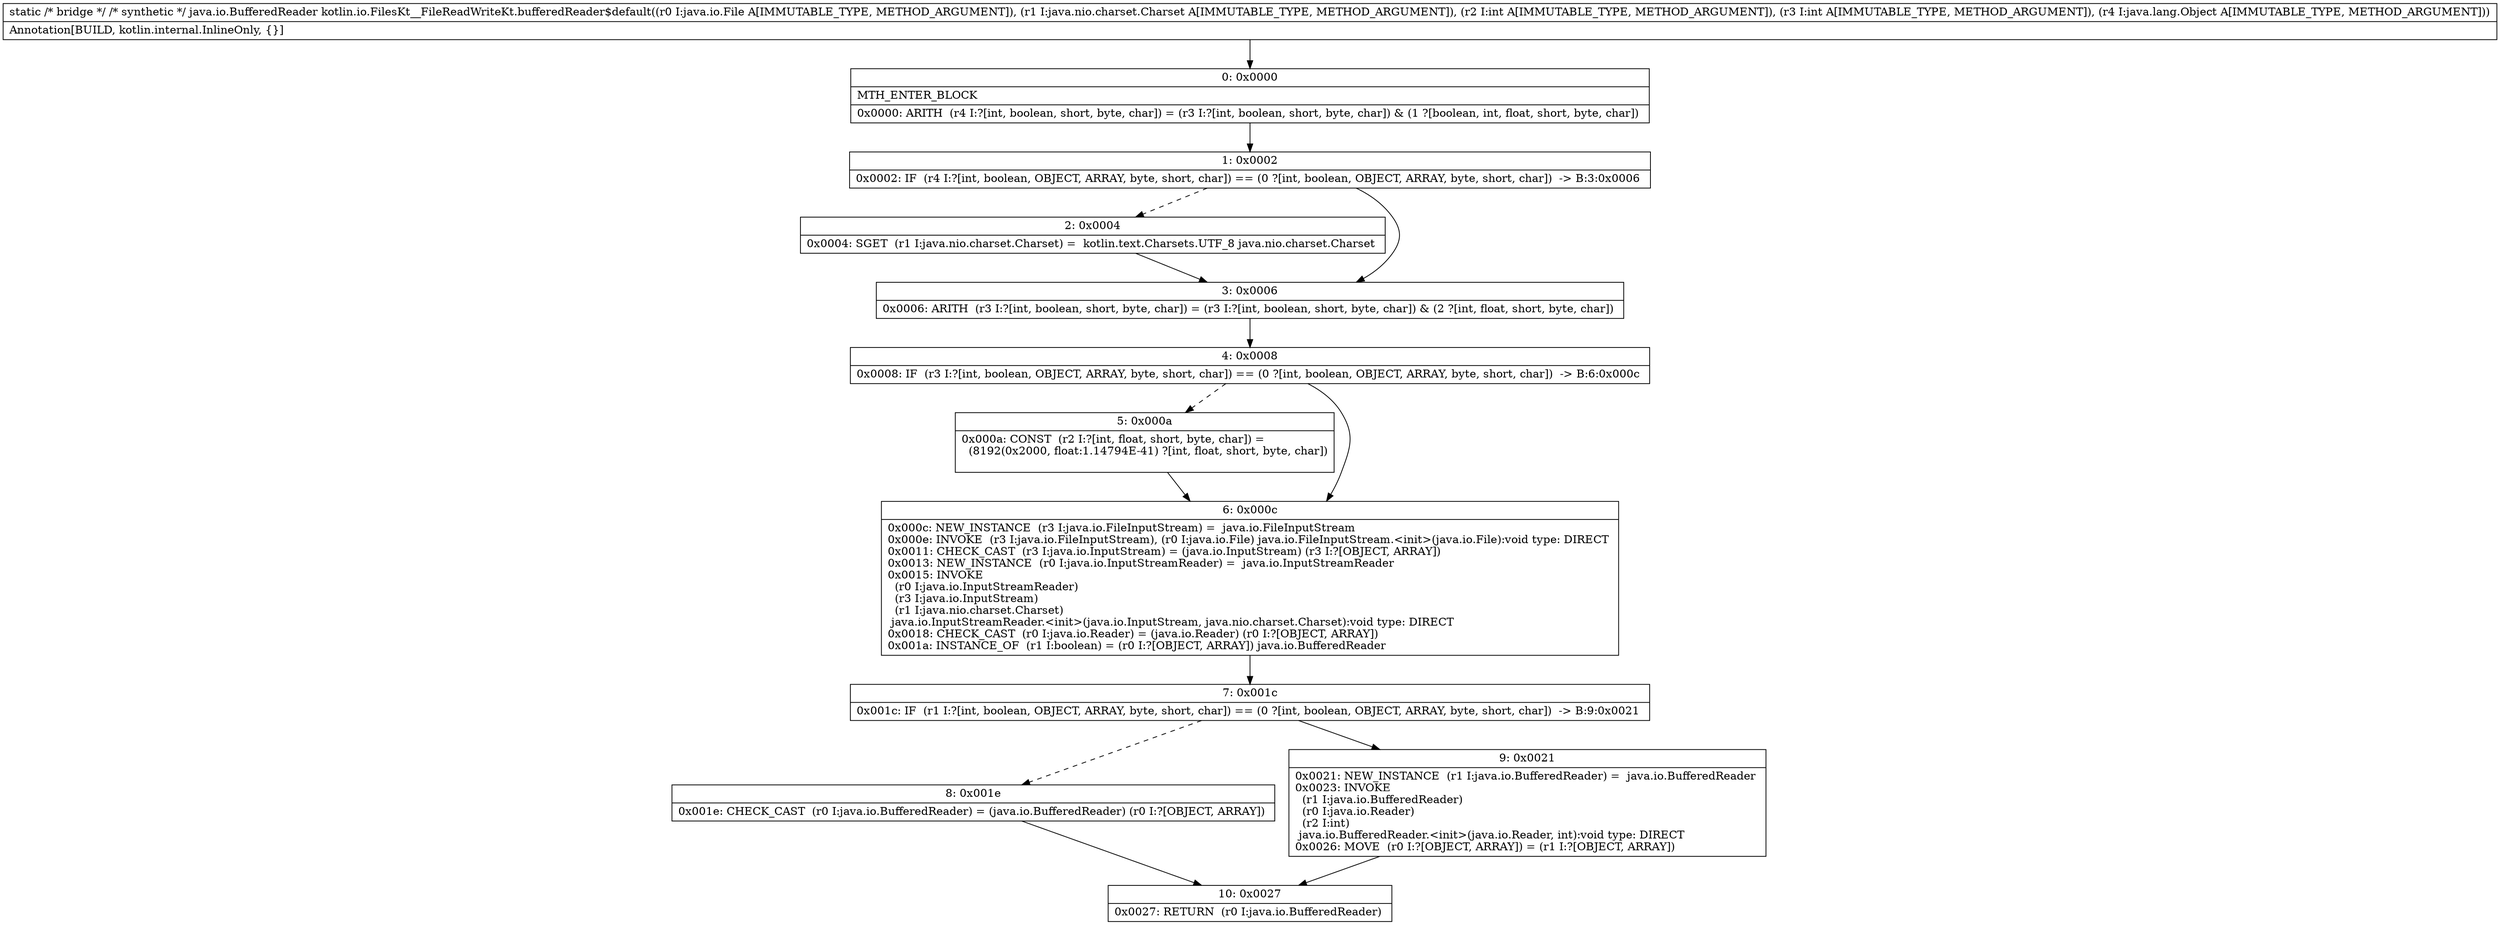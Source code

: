 digraph "CFG forkotlin.io.FilesKt__FileReadWriteKt.bufferedReader$default(Ljava\/io\/File;Ljava\/nio\/charset\/Charset;IILjava\/lang\/Object;)Ljava\/io\/BufferedReader;" {
Node_0 [shape=record,label="{0\:\ 0x0000|MTH_ENTER_BLOCK\l|0x0000: ARITH  (r4 I:?[int, boolean, short, byte, char]) = (r3 I:?[int, boolean, short, byte, char]) & (1 ?[boolean, int, float, short, byte, char]) \l}"];
Node_1 [shape=record,label="{1\:\ 0x0002|0x0002: IF  (r4 I:?[int, boolean, OBJECT, ARRAY, byte, short, char]) == (0 ?[int, boolean, OBJECT, ARRAY, byte, short, char])  \-\> B:3:0x0006 \l}"];
Node_2 [shape=record,label="{2\:\ 0x0004|0x0004: SGET  (r1 I:java.nio.charset.Charset) =  kotlin.text.Charsets.UTF_8 java.nio.charset.Charset \l}"];
Node_3 [shape=record,label="{3\:\ 0x0006|0x0006: ARITH  (r3 I:?[int, boolean, short, byte, char]) = (r3 I:?[int, boolean, short, byte, char]) & (2 ?[int, float, short, byte, char]) \l}"];
Node_4 [shape=record,label="{4\:\ 0x0008|0x0008: IF  (r3 I:?[int, boolean, OBJECT, ARRAY, byte, short, char]) == (0 ?[int, boolean, OBJECT, ARRAY, byte, short, char])  \-\> B:6:0x000c \l}"];
Node_5 [shape=record,label="{5\:\ 0x000a|0x000a: CONST  (r2 I:?[int, float, short, byte, char]) = \l  (8192(0x2000, float:1.14794E\-41) ?[int, float, short, byte, char])\l \l}"];
Node_6 [shape=record,label="{6\:\ 0x000c|0x000c: NEW_INSTANCE  (r3 I:java.io.FileInputStream) =  java.io.FileInputStream \l0x000e: INVOKE  (r3 I:java.io.FileInputStream), (r0 I:java.io.File) java.io.FileInputStream.\<init\>(java.io.File):void type: DIRECT \l0x0011: CHECK_CAST  (r3 I:java.io.InputStream) = (java.io.InputStream) (r3 I:?[OBJECT, ARRAY]) \l0x0013: NEW_INSTANCE  (r0 I:java.io.InputStreamReader) =  java.io.InputStreamReader \l0x0015: INVOKE  \l  (r0 I:java.io.InputStreamReader)\l  (r3 I:java.io.InputStream)\l  (r1 I:java.nio.charset.Charset)\l java.io.InputStreamReader.\<init\>(java.io.InputStream, java.nio.charset.Charset):void type: DIRECT \l0x0018: CHECK_CAST  (r0 I:java.io.Reader) = (java.io.Reader) (r0 I:?[OBJECT, ARRAY]) \l0x001a: INSTANCE_OF  (r1 I:boolean) = (r0 I:?[OBJECT, ARRAY]) java.io.BufferedReader \l}"];
Node_7 [shape=record,label="{7\:\ 0x001c|0x001c: IF  (r1 I:?[int, boolean, OBJECT, ARRAY, byte, short, char]) == (0 ?[int, boolean, OBJECT, ARRAY, byte, short, char])  \-\> B:9:0x0021 \l}"];
Node_8 [shape=record,label="{8\:\ 0x001e|0x001e: CHECK_CAST  (r0 I:java.io.BufferedReader) = (java.io.BufferedReader) (r0 I:?[OBJECT, ARRAY]) \l}"];
Node_9 [shape=record,label="{9\:\ 0x0021|0x0021: NEW_INSTANCE  (r1 I:java.io.BufferedReader) =  java.io.BufferedReader \l0x0023: INVOKE  \l  (r1 I:java.io.BufferedReader)\l  (r0 I:java.io.Reader)\l  (r2 I:int)\l java.io.BufferedReader.\<init\>(java.io.Reader, int):void type: DIRECT \l0x0026: MOVE  (r0 I:?[OBJECT, ARRAY]) = (r1 I:?[OBJECT, ARRAY]) \l}"];
Node_10 [shape=record,label="{10\:\ 0x0027|0x0027: RETURN  (r0 I:java.io.BufferedReader) \l}"];
MethodNode[shape=record,label="{static \/* bridge *\/ \/* synthetic *\/ java.io.BufferedReader kotlin.io.FilesKt__FileReadWriteKt.bufferedReader$default((r0 I:java.io.File A[IMMUTABLE_TYPE, METHOD_ARGUMENT]), (r1 I:java.nio.charset.Charset A[IMMUTABLE_TYPE, METHOD_ARGUMENT]), (r2 I:int A[IMMUTABLE_TYPE, METHOD_ARGUMENT]), (r3 I:int A[IMMUTABLE_TYPE, METHOD_ARGUMENT]), (r4 I:java.lang.Object A[IMMUTABLE_TYPE, METHOD_ARGUMENT]))  | Annotation[BUILD, kotlin.internal.InlineOnly, \{\}]\l}"];
MethodNode -> Node_0;
Node_0 -> Node_1;
Node_1 -> Node_2[style=dashed];
Node_1 -> Node_3;
Node_2 -> Node_3;
Node_3 -> Node_4;
Node_4 -> Node_5[style=dashed];
Node_4 -> Node_6;
Node_5 -> Node_6;
Node_6 -> Node_7;
Node_7 -> Node_8[style=dashed];
Node_7 -> Node_9;
Node_8 -> Node_10;
Node_9 -> Node_10;
}

